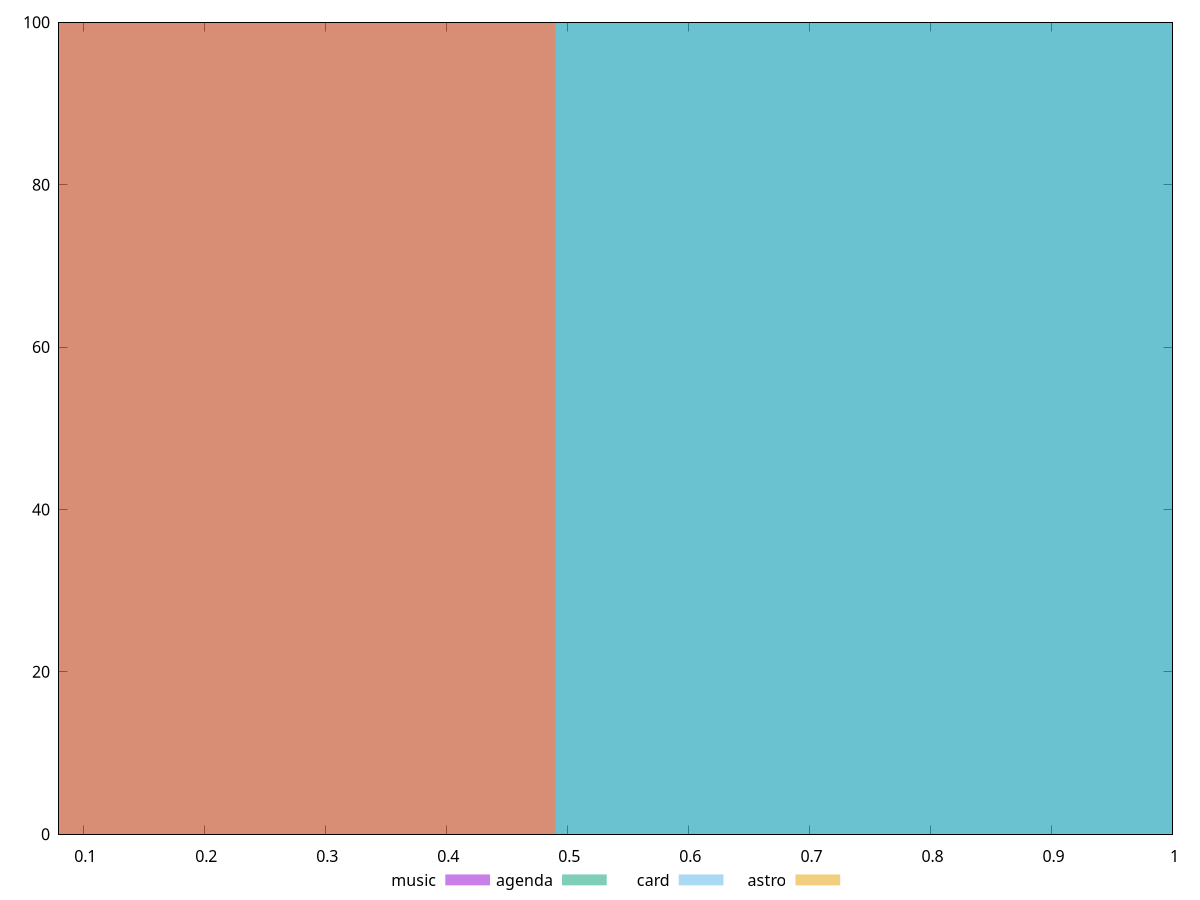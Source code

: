 reset

$music <<EOF
0 100
EOF

$agenda <<EOF
0.9811074313334961 100
EOF

$card <<EOF
0.9811074313334961 100
EOF

$astro <<EOF
0 100
EOF

set key outside below
set boxwidth 0.9811074313334961
set xrange [0.08:1]
set yrange [0:100]
set trange [0:100]
set style fill transparent solid 0.5 noborder
set terminal svg size 640, 520 enhanced background rgb 'white'
set output "reports/report_00031_2021-02-24T23-18-18.084Z/interactive/comparison/histogram/all_score.svg"

plot $music title "music" with boxes, \
     $agenda title "agenda" with boxes, \
     $card title "card" with boxes, \
     $astro title "astro" with boxes

reset
